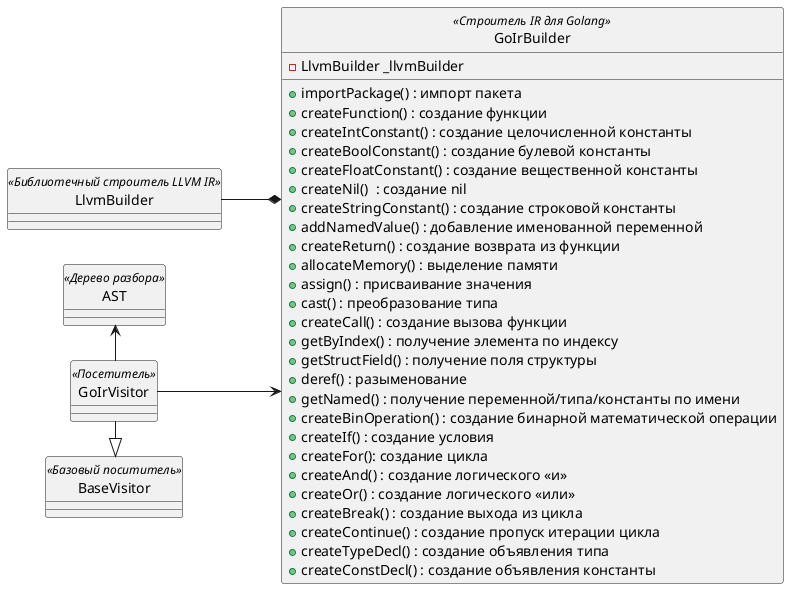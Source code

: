 @startuml
skinparam linetype ortho
hide class circle

left to right direction

class LlvmBuilder <<Библиотечный строитель LLVM IR>> {}
class GoIrBuilder <<Строитель IR для Golang>> {
  - LlvmBuilder _llvmBuilder
  + importPackage() : импорт пакета
  + createFunction() : создание функции
  + createIntConstant() : создание целочисленной константы
  + createBoolConstant() : создание булевой константы
  + createFloatConstant() : создание вещественной константы
  + createNil()  : создание nil
  + createStringConstant() : создание строковой константы
  + addNamedValue() : добавление именованной переменной
  + createReturn() : создание возврата из функции
  + allocateMemory() : выделение памяти
  + assign() : присваивание значения
  + cast() : преобразование типа
  + createCall() : создание вызова функции
  + getByIndex() : получение элемента по индексу
  + getStructField() : получение поля структуры
  + deref() : разыменование
  + getNamed() : получение переменной/типа/константы по имени
  + createBinOperation() : создание бинарной математической операции
  + createIf() : создание условия
  + createFor(): создание цикла
  + createAnd() : создание логического <<и>>
  + createOr() : создание логического <<или>>
  + createBreak() : создание выхода из цикла
  + createContinue() : создание пропуск итерации цикла
  + createTypeDecl() : создание объявления типа
  + createConstDecl() : создание объявления константы
}

class BaseVisitor <<Базовый посититель>> {}
class GoIrVisitor <<Посетитель>>  {}

class AST <<Дерево разбора>> {}

GoIrVisitor -|> BaseVisitor

GoIrVisitor --> GoIrBuilder
GoIrVisitor -left-> AST

GoIrBuilder *-up- LlvmBuilder

@enduml
